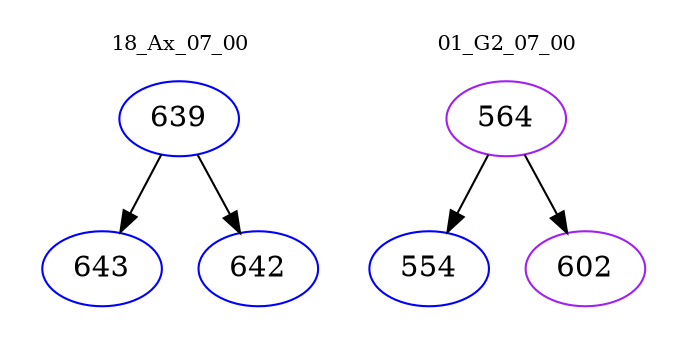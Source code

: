 digraph{
subgraph cluster_0 {
color = white
label = "18_Ax_07_00";
fontsize=10;
T0_639 [label="639", color="blue"]
T0_639 -> T0_643 [color="black"]
T0_643 [label="643", color="blue"]
T0_639 -> T0_642 [color="black"]
T0_642 [label="642", color="blue"]
}
subgraph cluster_1 {
color = white
label = "01_G2_07_00";
fontsize=10;
T1_564 [label="564", color="purple"]
T1_564 -> T1_554 [color="black"]
T1_554 [label="554", color="blue"]
T1_564 -> T1_602 [color="black"]
T1_602 [label="602", color="purple"]
}
}

